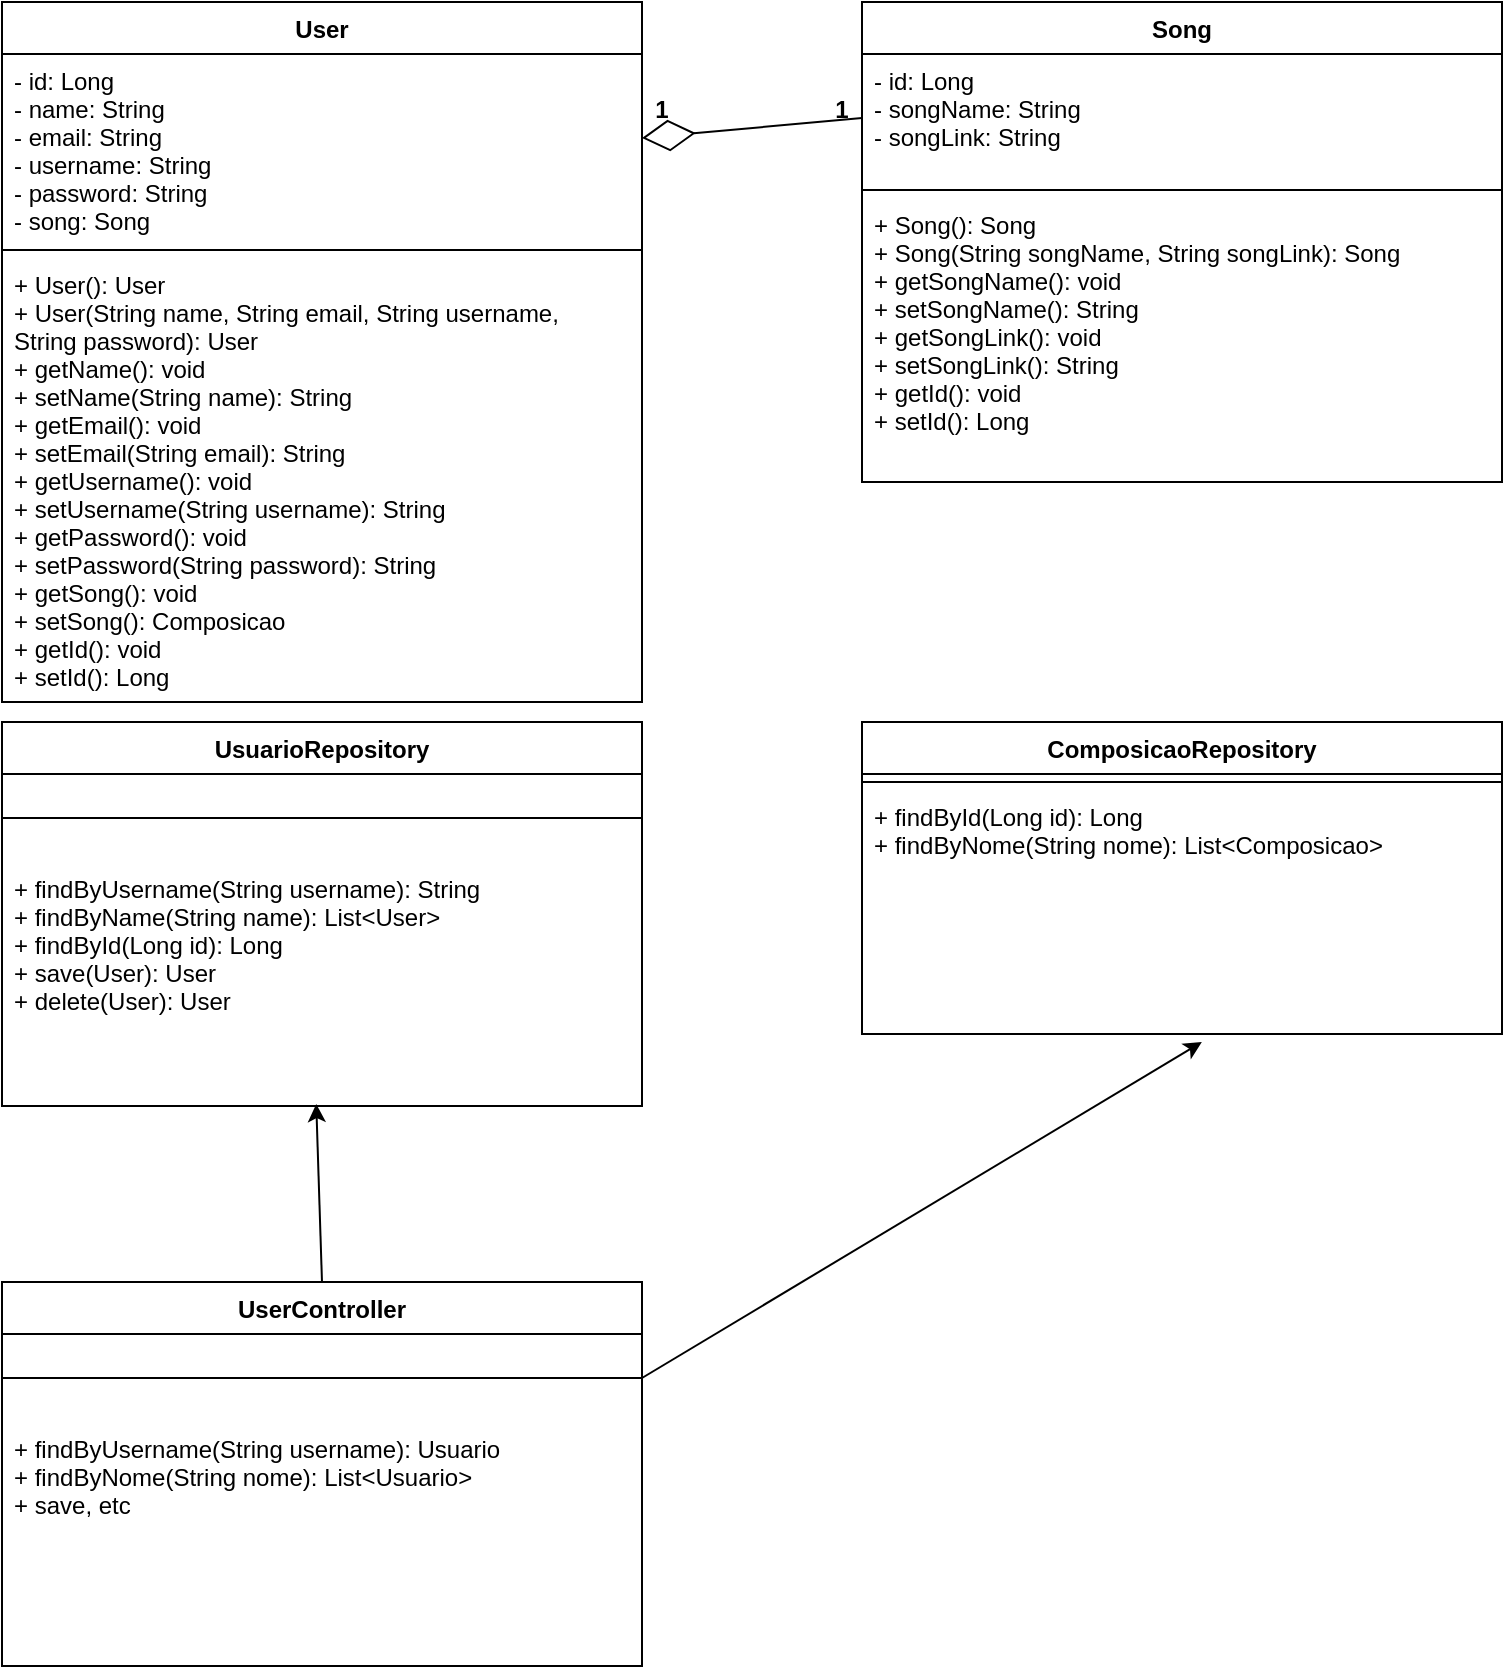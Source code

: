 <mxfile version="14.7.6" type="github">
  <diagram id="JYylptXItskjPRS8s5tQ" name="Page-1">
    <mxGraphModel dx="786" dy="445" grid="1" gridSize="10" guides="1" tooltips="1" connect="1" arrows="1" fold="1" page="1" pageScale="1" pageWidth="850" pageHeight="1100" math="0" shadow="0">
      <root>
        <mxCell id="0" />
        <mxCell id="1" parent="0" />
        <mxCell id="DAYWACB98tQwwMl1dbcq-2" value="User" style="swimlane;fontStyle=1;align=center;verticalAlign=top;childLayout=stackLayout;horizontal=1;startSize=26;horizontalStack=0;resizeParent=1;resizeParentMax=0;resizeLast=0;collapsible=1;marginBottom=0;" parent="1" vertex="1">
          <mxGeometry x="40" y="40" width="320" height="350" as="geometry" />
        </mxCell>
        <mxCell id="DAYWACB98tQwwMl1dbcq-3" value="- id: Long&#xa;- name: String&#xa;- email: String&#xa;- username: String&#xa;- password: String&#xa;- song: Song" style="text;strokeColor=none;fillColor=none;align=left;verticalAlign=top;spacingLeft=4;spacingRight=4;overflow=hidden;rotatable=0;points=[[0,0.5],[1,0.5]];portConstraint=eastwest;" parent="DAYWACB98tQwwMl1dbcq-2" vertex="1">
          <mxGeometry y="26" width="320" height="94" as="geometry" />
        </mxCell>
        <mxCell id="DAYWACB98tQwwMl1dbcq-4" value="" style="line;strokeWidth=1;fillColor=none;align=left;verticalAlign=middle;spacingTop=-1;spacingLeft=3;spacingRight=3;rotatable=0;labelPosition=right;points=[];portConstraint=eastwest;" parent="DAYWACB98tQwwMl1dbcq-2" vertex="1">
          <mxGeometry y="120" width="320" height="8" as="geometry" />
        </mxCell>
        <mxCell id="DAYWACB98tQwwMl1dbcq-5" value="+ User(): User&#xa;+ User(String name, String email, String username,&#xa;String password): User&#xa;+ getName(): void&#xa;+ setName(String name): String&#xa;+ getEmail(): void&#xa;+ setEmail(String email): String&#xa;+ getUsername(): void&#xa;+ setUsername(String username): String&#xa;+ getPassword(): void&#xa;+ setPassword(String password): String&#xa;+ getSong(): void&#xa;+ setSong(): Composicao&#xa;+ getId(): void&#xa;+ setId(): Long" style="text;strokeColor=none;fillColor=none;align=left;verticalAlign=top;spacingLeft=4;spacingRight=4;overflow=hidden;rotatable=0;points=[[0,0.5],[1,0.5]];portConstraint=eastwest;" parent="DAYWACB98tQwwMl1dbcq-2" vertex="1">
          <mxGeometry y="128" width="320" height="222" as="geometry" />
        </mxCell>
        <mxCell id="DAYWACB98tQwwMl1dbcq-10" value="Song" style="swimlane;fontStyle=1;align=center;verticalAlign=top;childLayout=stackLayout;horizontal=1;startSize=26;horizontalStack=0;resizeParent=1;resizeParentMax=0;resizeLast=0;collapsible=1;marginBottom=0;" parent="1" vertex="1">
          <mxGeometry x="470" y="40" width="320" height="240" as="geometry" />
        </mxCell>
        <mxCell id="DAYWACB98tQwwMl1dbcq-11" value="- id: Long&#xa;- songName: String&#xa;- songLink: String" style="text;strokeColor=none;fillColor=none;align=left;verticalAlign=top;spacingLeft=4;spacingRight=4;overflow=hidden;rotatable=0;points=[[0,0.5],[1,0.5]];portConstraint=eastwest;" parent="DAYWACB98tQwwMl1dbcq-10" vertex="1">
          <mxGeometry y="26" width="320" height="64" as="geometry" />
        </mxCell>
        <mxCell id="DAYWACB98tQwwMl1dbcq-12" value="" style="line;strokeWidth=1;fillColor=none;align=left;verticalAlign=middle;spacingTop=-1;spacingLeft=3;spacingRight=3;rotatable=0;labelPosition=right;points=[];portConstraint=eastwest;" parent="DAYWACB98tQwwMl1dbcq-10" vertex="1">
          <mxGeometry y="90" width="320" height="8" as="geometry" />
        </mxCell>
        <mxCell id="DAYWACB98tQwwMl1dbcq-13" value="+ Song(): Song&#xa;+ Song(String songName, String songLink): Song&#xa;+ getSongName(): void&#xa;+ setSongName(): String&#xa;+ getSongLink(): void&#xa;+ setSongLink(): String&#xa;+ getId(): void&#xa;+ setId(): Long" style="text;strokeColor=none;fillColor=none;align=left;verticalAlign=top;spacingLeft=4;spacingRight=4;overflow=hidden;rotatable=0;points=[[0,0.5],[1,0.5]];portConstraint=eastwest;" parent="DAYWACB98tQwwMl1dbcq-10" vertex="1">
          <mxGeometry y="98" width="320" height="142" as="geometry" />
        </mxCell>
        <mxCell id="DAYWACB98tQwwMl1dbcq-14" value="" style="endArrow=diamondThin;endFill=0;endSize=24;html=1;exitX=0;exitY=0.5;exitDx=0;exitDy=0;" parent="1" source="DAYWACB98tQwwMl1dbcq-11" edge="1">
          <mxGeometry width="160" relative="1" as="geometry">
            <mxPoint x="320" y="230" as="sourcePoint" />
            <mxPoint x="360" y="108" as="targetPoint" />
          </mxGeometry>
        </mxCell>
        <mxCell id="DAYWACB98tQwwMl1dbcq-16" value="1" style="text;align=center;fontStyle=1;verticalAlign=middle;spacingLeft=3;spacingRight=3;strokeColor=none;rotatable=0;points=[[0,0.5],[1,0.5]];portConstraint=eastwest;" parent="1" vertex="1">
          <mxGeometry x="330" y="80" width="80" height="26" as="geometry" />
        </mxCell>
        <mxCell id="DAYWACB98tQwwMl1dbcq-17" value="1" style="text;align=center;fontStyle=1;verticalAlign=middle;spacingLeft=3;spacingRight=3;strokeColor=none;rotatable=0;points=[[0,0.5],[1,0.5]];portConstraint=eastwest;" parent="1" vertex="1">
          <mxGeometry x="420" y="80" width="80" height="26" as="geometry" />
        </mxCell>
        <mxCell id="DAYWACB98tQwwMl1dbcq-18" value="UsuarioRepository" style="swimlane;fontStyle=1;align=center;verticalAlign=top;childLayout=stackLayout;horizontal=1;startSize=26;horizontalStack=0;resizeParent=1;resizeParentMax=0;resizeLast=0;collapsible=1;marginBottom=0;" parent="1" vertex="1">
          <mxGeometry x="40" y="400" width="320" height="192" as="geometry" />
        </mxCell>
        <mxCell id="DAYWACB98tQwwMl1dbcq-20" value="" style="line;strokeWidth=1;fillColor=none;align=left;verticalAlign=middle;spacingTop=-1;spacingLeft=3;spacingRight=3;rotatable=0;labelPosition=right;points=[];portConstraint=eastwest;" parent="DAYWACB98tQwwMl1dbcq-18" vertex="1">
          <mxGeometry y="26" width="320" height="44" as="geometry" />
        </mxCell>
        <mxCell id="DAYWACB98tQwwMl1dbcq-21" value="+ findByUsername(String username): String&#xa;+ findByName(String name): List&lt;User&gt;&#xa;+ findById(Long id): Long&#xa;+ save(User): User&#xa;+ delete(User): User" style="text;strokeColor=none;fillColor=none;align=left;verticalAlign=top;spacingLeft=4;spacingRight=4;overflow=hidden;rotatable=0;points=[[0,0.5],[1,0.5]];portConstraint=eastwest;" parent="DAYWACB98tQwwMl1dbcq-18" vertex="1">
          <mxGeometry y="70" width="320" height="122" as="geometry" />
        </mxCell>
        <mxCell id="DAYWACB98tQwwMl1dbcq-22" value="ComposicaoRepository" style="swimlane;fontStyle=1;align=center;verticalAlign=top;childLayout=stackLayout;horizontal=1;startSize=26;horizontalStack=0;resizeParent=1;resizeParentMax=0;resizeLast=0;collapsible=1;marginBottom=0;" parent="1" vertex="1">
          <mxGeometry x="470" y="400" width="320" height="156" as="geometry" />
        </mxCell>
        <mxCell id="DAYWACB98tQwwMl1dbcq-24" value="" style="line;strokeWidth=1;fillColor=none;align=left;verticalAlign=middle;spacingTop=-1;spacingLeft=3;spacingRight=3;rotatable=0;labelPosition=right;points=[];portConstraint=eastwest;" parent="DAYWACB98tQwwMl1dbcq-22" vertex="1">
          <mxGeometry y="26" width="320" height="8" as="geometry" />
        </mxCell>
        <mxCell id="DAYWACB98tQwwMl1dbcq-25" value="+ findById(Long id): Long&#xa;+ findByNome(String nome): List&lt;Composicao&gt;" style="text;strokeColor=none;fillColor=none;align=left;verticalAlign=top;spacingLeft=4;spacingRight=4;overflow=hidden;rotatable=0;points=[[0,0.5],[1,0.5]];portConstraint=eastwest;" parent="DAYWACB98tQwwMl1dbcq-22" vertex="1">
          <mxGeometry y="34" width="320" height="122" as="geometry" />
        </mxCell>
        <mxCell id="C93LtU7R9s-vd266RMyt-1" value="UserController" style="swimlane;fontStyle=1;align=center;verticalAlign=top;childLayout=stackLayout;horizontal=1;startSize=26;horizontalStack=0;resizeParent=1;resizeParentMax=0;resizeLast=0;collapsible=1;marginBottom=0;" parent="1" vertex="1">
          <mxGeometry x="40" y="680" width="320" height="192" as="geometry" />
        </mxCell>
        <mxCell id="C93LtU7R9s-vd266RMyt-2" value="" style="line;strokeWidth=1;fillColor=none;align=left;verticalAlign=middle;spacingTop=-1;spacingLeft=3;spacingRight=3;rotatable=0;labelPosition=right;points=[];portConstraint=eastwest;" parent="C93LtU7R9s-vd266RMyt-1" vertex="1">
          <mxGeometry y="26" width="320" height="44" as="geometry" />
        </mxCell>
        <mxCell id="C93LtU7R9s-vd266RMyt-3" value="+ findByUsername(String username): Usuario&#xa;+ findByNome(String nome): List&lt;Usuario&gt;&#xa;+ save, etc" style="text;strokeColor=none;fillColor=none;align=left;verticalAlign=top;spacingLeft=4;spacingRight=4;overflow=hidden;rotatable=0;points=[[0,0.5],[1,0.5]];portConstraint=eastwest;" parent="C93LtU7R9s-vd266RMyt-1" vertex="1">
          <mxGeometry y="70" width="320" height="122" as="geometry" />
        </mxCell>
        <mxCell id="C93LtU7R9s-vd266RMyt-5" value="" style="endArrow=classic;html=1;entryX=0.491;entryY=0.992;entryDx=0;entryDy=0;entryPerimeter=0;exitX=0.5;exitY=0;exitDx=0;exitDy=0;" parent="1" source="C93LtU7R9s-vd266RMyt-1" target="DAYWACB98tQwwMl1dbcq-21" edge="1">
          <mxGeometry width="50" height="50" relative="1" as="geometry">
            <mxPoint x="380" y="680" as="sourcePoint" />
            <mxPoint x="430" y="630" as="targetPoint" />
          </mxGeometry>
        </mxCell>
        <mxCell id="C93LtU7R9s-vd266RMyt-6" value="" style="endArrow=classic;html=1;entryX=0.531;entryY=1.033;entryDx=0;entryDy=0;entryPerimeter=0;exitX=1;exitY=0.25;exitDx=0;exitDy=0;" parent="1" source="C93LtU7R9s-vd266RMyt-1" target="DAYWACB98tQwwMl1dbcq-25" edge="1">
          <mxGeometry width="50" height="50" relative="1" as="geometry">
            <mxPoint x="210" y="690" as="sourcePoint" />
            <mxPoint x="207.12" y="601.024" as="targetPoint" />
          </mxGeometry>
        </mxCell>
      </root>
    </mxGraphModel>
  </diagram>
</mxfile>
